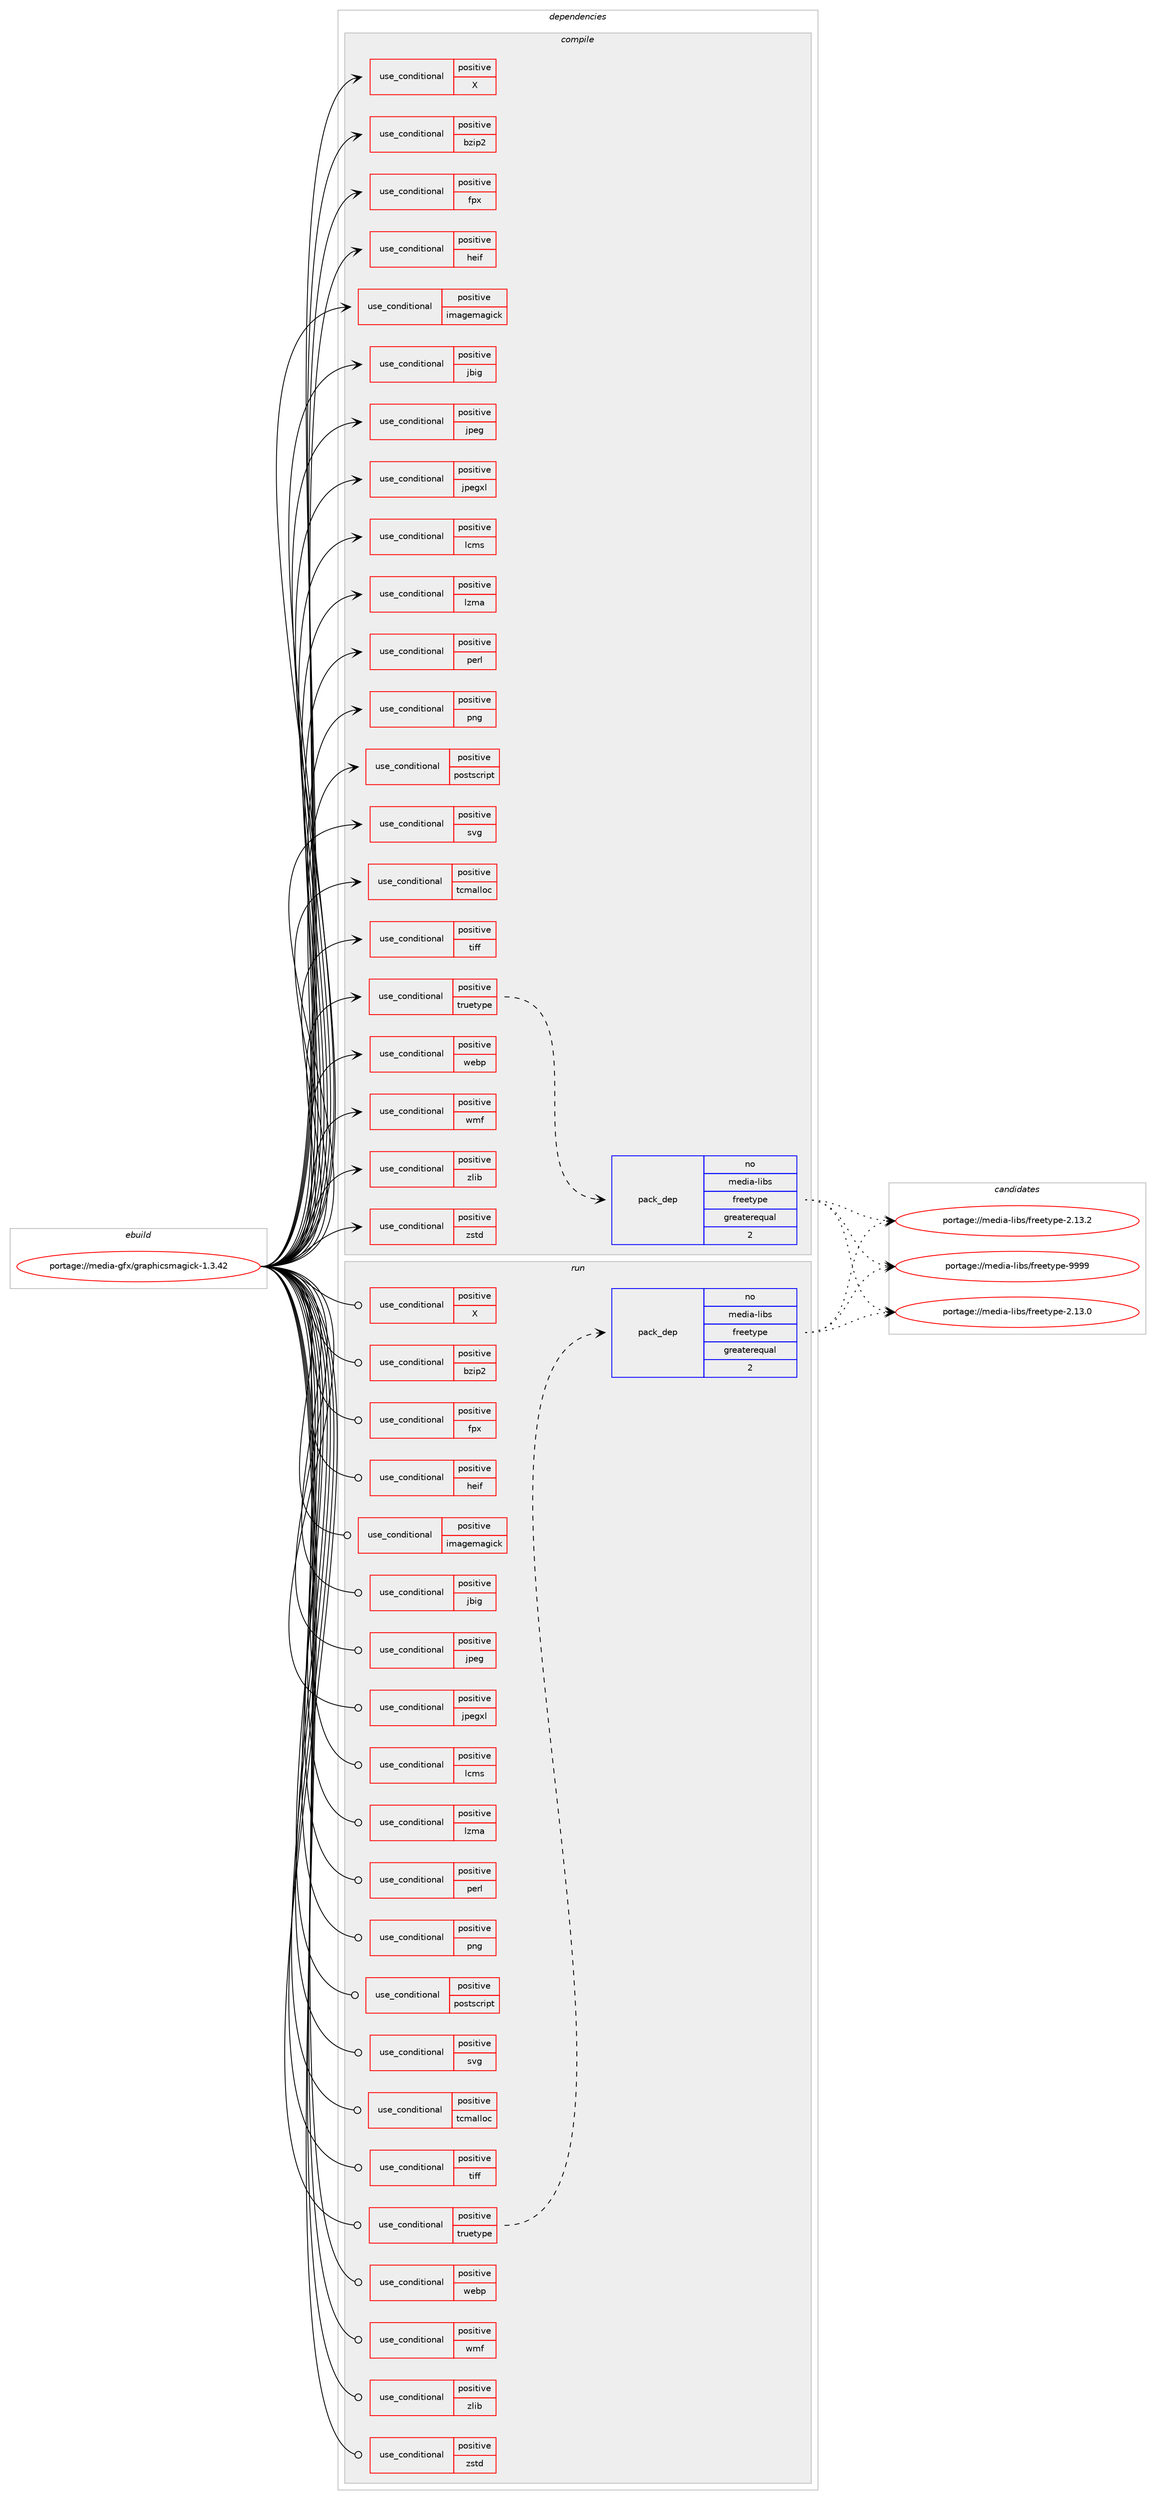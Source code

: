 digraph prolog {

# *************
# Graph options
# *************

newrank=true;
concentrate=true;
compound=true;
graph [rankdir=LR,fontname=Helvetica,fontsize=10,ranksep=1.5];#, ranksep=2.5, nodesep=0.2];
edge  [arrowhead=vee];
node  [fontname=Helvetica,fontsize=10];

# **********
# The ebuild
# **********

subgraph cluster_leftcol {
color=gray;
rank=same;
label=<<i>ebuild</i>>;
id [label="portage://media-gfx/graphicsmagick-1.3.42", color=red, width=4, href="../media-gfx/graphicsmagick-1.3.42.svg"];
}

# ****************
# The dependencies
# ****************

subgraph cluster_midcol {
color=gray;
label=<<i>dependencies</i>>;
subgraph cluster_compile {
fillcolor="#eeeeee";
style=filled;
label=<<i>compile</i>>;
subgraph cond71200 {
dependency151137 [label=<<TABLE BORDER="0" CELLBORDER="1" CELLSPACING="0" CELLPADDING="4"><TR><TD ROWSPAN="3" CELLPADDING="10">use_conditional</TD></TR><TR><TD>positive</TD></TR><TR><TD>X</TD></TR></TABLE>>, shape=none, color=red];
# *** BEGIN UNKNOWN DEPENDENCY TYPE (TODO) ***
# dependency151137 -> package_dependency(portage://media-gfx/graphicsmagick-1.3.42,install,no,x11-libs,libSM,none,[,,],[],[])
# *** END UNKNOWN DEPENDENCY TYPE (TODO) ***

# *** BEGIN UNKNOWN DEPENDENCY TYPE (TODO) ***
# dependency151137 -> package_dependency(portage://media-gfx/graphicsmagick-1.3.42,install,no,x11-libs,libX11,none,[,,],[],[])
# *** END UNKNOWN DEPENDENCY TYPE (TODO) ***

# *** BEGIN UNKNOWN DEPENDENCY TYPE (TODO) ***
# dependency151137 -> package_dependency(portage://media-gfx/graphicsmagick-1.3.42,install,no,x11-libs,libXext,none,[,,],[],[])
# *** END UNKNOWN DEPENDENCY TYPE (TODO) ***

}
id:e -> dependency151137:w [weight=20,style="solid",arrowhead="vee"];
subgraph cond71201 {
dependency151138 [label=<<TABLE BORDER="0" CELLBORDER="1" CELLSPACING="0" CELLPADDING="4"><TR><TD ROWSPAN="3" CELLPADDING="10">use_conditional</TD></TR><TR><TD>positive</TD></TR><TR><TD>bzip2</TD></TR></TABLE>>, shape=none, color=red];
# *** BEGIN UNKNOWN DEPENDENCY TYPE (TODO) ***
# dependency151138 -> package_dependency(portage://media-gfx/graphicsmagick-1.3.42,install,no,app-arch,bzip2,none,[,,],[],[])
# *** END UNKNOWN DEPENDENCY TYPE (TODO) ***

}
id:e -> dependency151138:w [weight=20,style="solid",arrowhead="vee"];
subgraph cond71202 {
dependency151139 [label=<<TABLE BORDER="0" CELLBORDER="1" CELLSPACING="0" CELLPADDING="4"><TR><TD ROWSPAN="3" CELLPADDING="10">use_conditional</TD></TR><TR><TD>positive</TD></TR><TR><TD>fpx</TD></TR></TABLE>>, shape=none, color=red];
# *** BEGIN UNKNOWN DEPENDENCY TYPE (TODO) ***
# dependency151139 -> package_dependency(portage://media-gfx/graphicsmagick-1.3.42,install,no,media-libs,libfpx,none,[,,],[],[])
# *** END UNKNOWN DEPENDENCY TYPE (TODO) ***

}
id:e -> dependency151139:w [weight=20,style="solid",arrowhead="vee"];
subgraph cond71203 {
dependency151140 [label=<<TABLE BORDER="0" CELLBORDER="1" CELLSPACING="0" CELLPADDING="4"><TR><TD ROWSPAN="3" CELLPADDING="10">use_conditional</TD></TR><TR><TD>positive</TD></TR><TR><TD>heif</TD></TR></TABLE>>, shape=none, color=red];
# *** BEGIN UNKNOWN DEPENDENCY TYPE (TODO) ***
# dependency151140 -> package_dependency(portage://media-gfx/graphicsmagick-1.3.42,install,no,media-libs,libheif,none,[,,],any_same_slot,[])
# *** END UNKNOWN DEPENDENCY TYPE (TODO) ***

}
id:e -> dependency151140:w [weight=20,style="solid",arrowhead="vee"];
subgraph cond71204 {
dependency151141 [label=<<TABLE BORDER="0" CELLBORDER="1" CELLSPACING="0" CELLPADDING="4"><TR><TD ROWSPAN="3" CELLPADDING="10">use_conditional</TD></TR><TR><TD>positive</TD></TR><TR><TD>imagemagick</TD></TR></TABLE>>, shape=none, color=red];
# *** BEGIN UNKNOWN DEPENDENCY TYPE (TODO) ***
# dependency151141 -> package_dependency(portage://media-gfx/graphicsmagick-1.3.42,install,weak,media-gfx,imagemagick,none,[,,],[],[])
# *** END UNKNOWN DEPENDENCY TYPE (TODO) ***

}
id:e -> dependency151141:w [weight=20,style="solid",arrowhead="vee"];
subgraph cond71205 {
dependency151142 [label=<<TABLE BORDER="0" CELLBORDER="1" CELLSPACING="0" CELLPADDING="4"><TR><TD ROWSPAN="3" CELLPADDING="10">use_conditional</TD></TR><TR><TD>positive</TD></TR><TR><TD>jbig</TD></TR></TABLE>>, shape=none, color=red];
# *** BEGIN UNKNOWN DEPENDENCY TYPE (TODO) ***
# dependency151142 -> package_dependency(portage://media-gfx/graphicsmagick-1.3.42,install,no,media-libs,jbigkit,none,[,,],[],[])
# *** END UNKNOWN DEPENDENCY TYPE (TODO) ***

}
id:e -> dependency151142:w [weight=20,style="solid",arrowhead="vee"];
subgraph cond71206 {
dependency151143 [label=<<TABLE BORDER="0" CELLBORDER="1" CELLSPACING="0" CELLPADDING="4"><TR><TD ROWSPAN="3" CELLPADDING="10">use_conditional</TD></TR><TR><TD>positive</TD></TR><TR><TD>jpeg</TD></TR></TABLE>>, shape=none, color=red];
# *** BEGIN UNKNOWN DEPENDENCY TYPE (TODO) ***
# dependency151143 -> package_dependency(portage://media-gfx/graphicsmagick-1.3.42,install,no,media-libs,libjpeg-turbo,none,[,,],any_same_slot,[])
# *** END UNKNOWN DEPENDENCY TYPE (TODO) ***

}
id:e -> dependency151143:w [weight=20,style="solid",arrowhead="vee"];
subgraph cond71207 {
dependency151144 [label=<<TABLE BORDER="0" CELLBORDER="1" CELLSPACING="0" CELLPADDING="4"><TR><TD ROWSPAN="3" CELLPADDING="10">use_conditional</TD></TR><TR><TD>positive</TD></TR><TR><TD>jpegxl</TD></TR></TABLE>>, shape=none, color=red];
# *** BEGIN UNKNOWN DEPENDENCY TYPE (TODO) ***
# dependency151144 -> package_dependency(portage://media-gfx/graphicsmagick-1.3.42,install,no,media-libs,libjxl,none,[,,],any_same_slot,[])
# *** END UNKNOWN DEPENDENCY TYPE (TODO) ***

}
id:e -> dependency151144:w [weight=20,style="solid",arrowhead="vee"];
subgraph cond71208 {
dependency151145 [label=<<TABLE BORDER="0" CELLBORDER="1" CELLSPACING="0" CELLPADDING="4"><TR><TD ROWSPAN="3" CELLPADDING="10">use_conditional</TD></TR><TR><TD>positive</TD></TR><TR><TD>lcms</TD></TR></TABLE>>, shape=none, color=red];
# *** BEGIN UNKNOWN DEPENDENCY TYPE (TODO) ***
# dependency151145 -> package_dependency(portage://media-gfx/graphicsmagick-1.3.42,install,no,media-libs,lcms,none,[,,],[slot(2)],[])
# *** END UNKNOWN DEPENDENCY TYPE (TODO) ***

}
id:e -> dependency151145:w [weight=20,style="solid",arrowhead="vee"];
subgraph cond71209 {
dependency151146 [label=<<TABLE BORDER="0" CELLBORDER="1" CELLSPACING="0" CELLPADDING="4"><TR><TD ROWSPAN="3" CELLPADDING="10">use_conditional</TD></TR><TR><TD>positive</TD></TR><TR><TD>lzma</TD></TR></TABLE>>, shape=none, color=red];
# *** BEGIN UNKNOWN DEPENDENCY TYPE (TODO) ***
# dependency151146 -> package_dependency(portage://media-gfx/graphicsmagick-1.3.42,install,no,app-arch,xz-utils,none,[,,],[],[])
# *** END UNKNOWN DEPENDENCY TYPE (TODO) ***

}
id:e -> dependency151146:w [weight=20,style="solid",arrowhead="vee"];
subgraph cond71210 {
dependency151147 [label=<<TABLE BORDER="0" CELLBORDER="1" CELLSPACING="0" CELLPADDING="4"><TR><TD ROWSPAN="3" CELLPADDING="10">use_conditional</TD></TR><TR><TD>positive</TD></TR><TR><TD>perl</TD></TR></TABLE>>, shape=none, color=red];
# *** BEGIN UNKNOWN DEPENDENCY TYPE (TODO) ***
# dependency151147 -> package_dependency(portage://media-gfx/graphicsmagick-1.3.42,install,no,dev-lang,perl,none,[,,],any_same_slot,[])
# *** END UNKNOWN DEPENDENCY TYPE (TODO) ***

}
id:e -> dependency151147:w [weight=20,style="solid",arrowhead="vee"];
subgraph cond71211 {
dependency151148 [label=<<TABLE BORDER="0" CELLBORDER="1" CELLSPACING="0" CELLPADDING="4"><TR><TD ROWSPAN="3" CELLPADDING="10">use_conditional</TD></TR><TR><TD>positive</TD></TR><TR><TD>png</TD></TR></TABLE>>, shape=none, color=red];
# *** BEGIN UNKNOWN DEPENDENCY TYPE (TODO) ***
# dependency151148 -> package_dependency(portage://media-gfx/graphicsmagick-1.3.42,install,no,media-libs,libpng,none,[,,],any_same_slot,[])
# *** END UNKNOWN DEPENDENCY TYPE (TODO) ***

}
id:e -> dependency151148:w [weight=20,style="solid",arrowhead="vee"];
subgraph cond71212 {
dependency151149 [label=<<TABLE BORDER="0" CELLBORDER="1" CELLSPACING="0" CELLPADDING="4"><TR><TD ROWSPAN="3" CELLPADDING="10">use_conditional</TD></TR><TR><TD>positive</TD></TR><TR><TD>postscript</TD></TR></TABLE>>, shape=none, color=red];
# *** BEGIN UNKNOWN DEPENDENCY TYPE (TODO) ***
# dependency151149 -> package_dependency(portage://media-gfx/graphicsmagick-1.3.42,install,no,app-text,ghostscript-gpl,none,[,,],[],[])
# *** END UNKNOWN DEPENDENCY TYPE (TODO) ***

}
id:e -> dependency151149:w [weight=20,style="solid",arrowhead="vee"];
subgraph cond71213 {
dependency151150 [label=<<TABLE BORDER="0" CELLBORDER="1" CELLSPACING="0" CELLPADDING="4"><TR><TD ROWSPAN="3" CELLPADDING="10">use_conditional</TD></TR><TR><TD>positive</TD></TR><TR><TD>svg</TD></TR></TABLE>>, shape=none, color=red];
# *** BEGIN UNKNOWN DEPENDENCY TYPE (TODO) ***
# dependency151150 -> package_dependency(portage://media-gfx/graphicsmagick-1.3.42,install,no,dev-libs,libxml2,none,[,,],[],[])
# *** END UNKNOWN DEPENDENCY TYPE (TODO) ***

}
id:e -> dependency151150:w [weight=20,style="solid",arrowhead="vee"];
subgraph cond71214 {
dependency151151 [label=<<TABLE BORDER="0" CELLBORDER="1" CELLSPACING="0" CELLPADDING="4"><TR><TD ROWSPAN="3" CELLPADDING="10">use_conditional</TD></TR><TR><TD>positive</TD></TR><TR><TD>tcmalloc</TD></TR></TABLE>>, shape=none, color=red];
# *** BEGIN UNKNOWN DEPENDENCY TYPE (TODO) ***
# dependency151151 -> package_dependency(portage://media-gfx/graphicsmagick-1.3.42,install,no,dev-util,google-perftools,none,[,,],any_same_slot,[])
# *** END UNKNOWN DEPENDENCY TYPE (TODO) ***

}
id:e -> dependency151151:w [weight=20,style="solid",arrowhead="vee"];
subgraph cond71215 {
dependency151152 [label=<<TABLE BORDER="0" CELLBORDER="1" CELLSPACING="0" CELLPADDING="4"><TR><TD ROWSPAN="3" CELLPADDING="10">use_conditional</TD></TR><TR><TD>positive</TD></TR><TR><TD>tiff</TD></TR></TABLE>>, shape=none, color=red];
# *** BEGIN UNKNOWN DEPENDENCY TYPE (TODO) ***
# dependency151152 -> package_dependency(portage://media-gfx/graphicsmagick-1.3.42,install,no,media-libs,tiff,none,[,,],any_same_slot,[])
# *** END UNKNOWN DEPENDENCY TYPE (TODO) ***

}
id:e -> dependency151152:w [weight=20,style="solid",arrowhead="vee"];
subgraph cond71216 {
dependency151153 [label=<<TABLE BORDER="0" CELLBORDER="1" CELLSPACING="0" CELLPADDING="4"><TR><TD ROWSPAN="3" CELLPADDING="10">use_conditional</TD></TR><TR><TD>positive</TD></TR><TR><TD>truetype</TD></TR></TABLE>>, shape=none, color=red];
# *** BEGIN UNKNOWN DEPENDENCY TYPE (TODO) ***
# dependency151153 -> package_dependency(portage://media-gfx/graphicsmagick-1.3.42,install,no,media-fonts,urw-fonts,none,[,,],[],[])
# *** END UNKNOWN DEPENDENCY TYPE (TODO) ***

subgraph pack77654 {
dependency151154 [label=<<TABLE BORDER="0" CELLBORDER="1" CELLSPACING="0" CELLPADDING="4" WIDTH="220"><TR><TD ROWSPAN="6" CELLPADDING="30">pack_dep</TD></TR><TR><TD WIDTH="110">no</TD></TR><TR><TD>media-libs</TD></TR><TR><TD>freetype</TD></TR><TR><TD>greaterequal</TD></TR><TR><TD>2</TD></TR></TABLE>>, shape=none, color=blue];
}
dependency151153:e -> dependency151154:w [weight=20,style="dashed",arrowhead="vee"];
}
id:e -> dependency151153:w [weight=20,style="solid",arrowhead="vee"];
subgraph cond71217 {
dependency151155 [label=<<TABLE BORDER="0" CELLBORDER="1" CELLSPACING="0" CELLPADDING="4"><TR><TD ROWSPAN="3" CELLPADDING="10">use_conditional</TD></TR><TR><TD>positive</TD></TR><TR><TD>webp</TD></TR></TABLE>>, shape=none, color=red];
# *** BEGIN UNKNOWN DEPENDENCY TYPE (TODO) ***
# dependency151155 -> package_dependency(portage://media-gfx/graphicsmagick-1.3.42,install,no,media-libs,libwebp,none,[,,],any_same_slot,[])
# *** END UNKNOWN DEPENDENCY TYPE (TODO) ***

}
id:e -> dependency151155:w [weight=20,style="solid",arrowhead="vee"];
subgraph cond71218 {
dependency151156 [label=<<TABLE BORDER="0" CELLBORDER="1" CELLSPACING="0" CELLPADDING="4"><TR><TD ROWSPAN="3" CELLPADDING="10">use_conditional</TD></TR><TR><TD>positive</TD></TR><TR><TD>wmf</TD></TR></TABLE>>, shape=none, color=red];
# *** BEGIN UNKNOWN DEPENDENCY TYPE (TODO) ***
# dependency151156 -> package_dependency(portage://media-gfx/graphicsmagick-1.3.42,install,no,media-libs,libwmf,none,[,,],[],[])
# *** END UNKNOWN DEPENDENCY TYPE (TODO) ***

}
id:e -> dependency151156:w [weight=20,style="solid",arrowhead="vee"];
subgraph cond71219 {
dependency151157 [label=<<TABLE BORDER="0" CELLBORDER="1" CELLSPACING="0" CELLPADDING="4"><TR><TD ROWSPAN="3" CELLPADDING="10">use_conditional</TD></TR><TR><TD>positive</TD></TR><TR><TD>zlib</TD></TR></TABLE>>, shape=none, color=red];
# *** BEGIN UNKNOWN DEPENDENCY TYPE (TODO) ***
# dependency151157 -> package_dependency(portage://media-gfx/graphicsmagick-1.3.42,install,no,sys-libs,zlib,none,[,,],[],[])
# *** END UNKNOWN DEPENDENCY TYPE (TODO) ***

}
id:e -> dependency151157:w [weight=20,style="solid",arrowhead="vee"];
subgraph cond71220 {
dependency151158 [label=<<TABLE BORDER="0" CELLBORDER="1" CELLSPACING="0" CELLPADDING="4"><TR><TD ROWSPAN="3" CELLPADDING="10">use_conditional</TD></TR><TR><TD>positive</TD></TR><TR><TD>zstd</TD></TR></TABLE>>, shape=none, color=red];
# *** BEGIN UNKNOWN DEPENDENCY TYPE (TODO) ***
# dependency151158 -> package_dependency(portage://media-gfx/graphicsmagick-1.3.42,install,no,app-arch,zstd,none,[,,],any_same_slot,[])
# *** END UNKNOWN DEPENDENCY TYPE (TODO) ***

}
id:e -> dependency151158:w [weight=20,style="solid",arrowhead="vee"];
# *** BEGIN UNKNOWN DEPENDENCY TYPE (TODO) ***
# id -> package_dependency(portage://media-gfx/graphicsmagick-1.3.42,install,no,dev-libs,libltdl,none,[,,],[],[])
# *** END UNKNOWN DEPENDENCY TYPE (TODO) ***

}
subgraph cluster_compileandrun {
fillcolor="#eeeeee";
style=filled;
label=<<i>compile and run</i>>;
}
subgraph cluster_run {
fillcolor="#eeeeee";
style=filled;
label=<<i>run</i>>;
subgraph cond71221 {
dependency151159 [label=<<TABLE BORDER="0" CELLBORDER="1" CELLSPACING="0" CELLPADDING="4"><TR><TD ROWSPAN="3" CELLPADDING="10">use_conditional</TD></TR><TR><TD>positive</TD></TR><TR><TD>X</TD></TR></TABLE>>, shape=none, color=red];
# *** BEGIN UNKNOWN DEPENDENCY TYPE (TODO) ***
# dependency151159 -> package_dependency(portage://media-gfx/graphicsmagick-1.3.42,run,no,x11-libs,libSM,none,[,,],[],[])
# *** END UNKNOWN DEPENDENCY TYPE (TODO) ***

# *** BEGIN UNKNOWN DEPENDENCY TYPE (TODO) ***
# dependency151159 -> package_dependency(portage://media-gfx/graphicsmagick-1.3.42,run,no,x11-libs,libX11,none,[,,],[],[])
# *** END UNKNOWN DEPENDENCY TYPE (TODO) ***

# *** BEGIN UNKNOWN DEPENDENCY TYPE (TODO) ***
# dependency151159 -> package_dependency(portage://media-gfx/graphicsmagick-1.3.42,run,no,x11-libs,libXext,none,[,,],[],[])
# *** END UNKNOWN DEPENDENCY TYPE (TODO) ***

}
id:e -> dependency151159:w [weight=20,style="solid",arrowhead="odot"];
subgraph cond71222 {
dependency151160 [label=<<TABLE BORDER="0" CELLBORDER="1" CELLSPACING="0" CELLPADDING="4"><TR><TD ROWSPAN="3" CELLPADDING="10">use_conditional</TD></TR><TR><TD>positive</TD></TR><TR><TD>bzip2</TD></TR></TABLE>>, shape=none, color=red];
# *** BEGIN UNKNOWN DEPENDENCY TYPE (TODO) ***
# dependency151160 -> package_dependency(portage://media-gfx/graphicsmagick-1.3.42,run,no,app-arch,bzip2,none,[,,],[],[])
# *** END UNKNOWN DEPENDENCY TYPE (TODO) ***

}
id:e -> dependency151160:w [weight=20,style="solid",arrowhead="odot"];
subgraph cond71223 {
dependency151161 [label=<<TABLE BORDER="0" CELLBORDER="1" CELLSPACING="0" CELLPADDING="4"><TR><TD ROWSPAN="3" CELLPADDING="10">use_conditional</TD></TR><TR><TD>positive</TD></TR><TR><TD>fpx</TD></TR></TABLE>>, shape=none, color=red];
# *** BEGIN UNKNOWN DEPENDENCY TYPE (TODO) ***
# dependency151161 -> package_dependency(portage://media-gfx/graphicsmagick-1.3.42,run,no,media-libs,libfpx,none,[,,],[],[])
# *** END UNKNOWN DEPENDENCY TYPE (TODO) ***

}
id:e -> dependency151161:w [weight=20,style="solid",arrowhead="odot"];
subgraph cond71224 {
dependency151162 [label=<<TABLE BORDER="0" CELLBORDER="1" CELLSPACING="0" CELLPADDING="4"><TR><TD ROWSPAN="3" CELLPADDING="10">use_conditional</TD></TR><TR><TD>positive</TD></TR><TR><TD>heif</TD></TR></TABLE>>, shape=none, color=red];
# *** BEGIN UNKNOWN DEPENDENCY TYPE (TODO) ***
# dependency151162 -> package_dependency(portage://media-gfx/graphicsmagick-1.3.42,run,no,media-libs,libheif,none,[,,],any_same_slot,[])
# *** END UNKNOWN DEPENDENCY TYPE (TODO) ***

}
id:e -> dependency151162:w [weight=20,style="solid",arrowhead="odot"];
subgraph cond71225 {
dependency151163 [label=<<TABLE BORDER="0" CELLBORDER="1" CELLSPACING="0" CELLPADDING="4"><TR><TD ROWSPAN="3" CELLPADDING="10">use_conditional</TD></TR><TR><TD>positive</TD></TR><TR><TD>imagemagick</TD></TR></TABLE>>, shape=none, color=red];
# *** BEGIN UNKNOWN DEPENDENCY TYPE (TODO) ***
# dependency151163 -> package_dependency(portage://media-gfx/graphicsmagick-1.3.42,run,weak,media-gfx,imagemagick,none,[,,],[],[])
# *** END UNKNOWN DEPENDENCY TYPE (TODO) ***

}
id:e -> dependency151163:w [weight=20,style="solid",arrowhead="odot"];
subgraph cond71226 {
dependency151164 [label=<<TABLE BORDER="0" CELLBORDER="1" CELLSPACING="0" CELLPADDING="4"><TR><TD ROWSPAN="3" CELLPADDING="10">use_conditional</TD></TR><TR><TD>positive</TD></TR><TR><TD>jbig</TD></TR></TABLE>>, shape=none, color=red];
# *** BEGIN UNKNOWN DEPENDENCY TYPE (TODO) ***
# dependency151164 -> package_dependency(portage://media-gfx/graphicsmagick-1.3.42,run,no,media-libs,jbigkit,none,[,,],[],[])
# *** END UNKNOWN DEPENDENCY TYPE (TODO) ***

}
id:e -> dependency151164:w [weight=20,style="solid",arrowhead="odot"];
subgraph cond71227 {
dependency151165 [label=<<TABLE BORDER="0" CELLBORDER="1" CELLSPACING="0" CELLPADDING="4"><TR><TD ROWSPAN="3" CELLPADDING="10">use_conditional</TD></TR><TR><TD>positive</TD></TR><TR><TD>jpeg</TD></TR></TABLE>>, shape=none, color=red];
# *** BEGIN UNKNOWN DEPENDENCY TYPE (TODO) ***
# dependency151165 -> package_dependency(portage://media-gfx/graphicsmagick-1.3.42,run,no,media-libs,libjpeg-turbo,none,[,,],any_same_slot,[])
# *** END UNKNOWN DEPENDENCY TYPE (TODO) ***

}
id:e -> dependency151165:w [weight=20,style="solid",arrowhead="odot"];
subgraph cond71228 {
dependency151166 [label=<<TABLE BORDER="0" CELLBORDER="1" CELLSPACING="0" CELLPADDING="4"><TR><TD ROWSPAN="3" CELLPADDING="10">use_conditional</TD></TR><TR><TD>positive</TD></TR><TR><TD>jpegxl</TD></TR></TABLE>>, shape=none, color=red];
# *** BEGIN UNKNOWN DEPENDENCY TYPE (TODO) ***
# dependency151166 -> package_dependency(portage://media-gfx/graphicsmagick-1.3.42,run,no,media-libs,libjxl,none,[,,],any_same_slot,[])
# *** END UNKNOWN DEPENDENCY TYPE (TODO) ***

}
id:e -> dependency151166:w [weight=20,style="solid",arrowhead="odot"];
subgraph cond71229 {
dependency151167 [label=<<TABLE BORDER="0" CELLBORDER="1" CELLSPACING="0" CELLPADDING="4"><TR><TD ROWSPAN="3" CELLPADDING="10">use_conditional</TD></TR><TR><TD>positive</TD></TR><TR><TD>lcms</TD></TR></TABLE>>, shape=none, color=red];
# *** BEGIN UNKNOWN DEPENDENCY TYPE (TODO) ***
# dependency151167 -> package_dependency(portage://media-gfx/graphicsmagick-1.3.42,run,no,media-libs,lcms,none,[,,],[slot(2)],[])
# *** END UNKNOWN DEPENDENCY TYPE (TODO) ***

}
id:e -> dependency151167:w [weight=20,style="solid",arrowhead="odot"];
subgraph cond71230 {
dependency151168 [label=<<TABLE BORDER="0" CELLBORDER="1" CELLSPACING="0" CELLPADDING="4"><TR><TD ROWSPAN="3" CELLPADDING="10">use_conditional</TD></TR><TR><TD>positive</TD></TR><TR><TD>lzma</TD></TR></TABLE>>, shape=none, color=red];
# *** BEGIN UNKNOWN DEPENDENCY TYPE (TODO) ***
# dependency151168 -> package_dependency(portage://media-gfx/graphicsmagick-1.3.42,run,no,app-arch,xz-utils,none,[,,],[],[])
# *** END UNKNOWN DEPENDENCY TYPE (TODO) ***

}
id:e -> dependency151168:w [weight=20,style="solid",arrowhead="odot"];
subgraph cond71231 {
dependency151169 [label=<<TABLE BORDER="0" CELLBORDER="1" CELLSPACING="0" CELLPADDING="4"><TR><TD ROWSPAN="3" CELLPADDING="10">use_conditional</TD></TR><TR><TD>positive</TD></TR><TR><TD>perl</TD></TR></TABLE>>, shape=none, color=red];
# *** BEGIN UNKNOWN DEPENDENCY TYPE (TODO) ***
# dependency151169 -> package_dependency(portage://media-gfx/graphicsmagick-1.3.42,run,no,dev-lang,perl,none,[,,],any_same_slot,[])
# *** END UNKNOWN DEPENDENCY TYPE (TODO) ***

}
id:e -> dependency151169:w [weight=20,style="solid",arrowhead="odot"];
subgraph cond71232 {
dependency151170 [label=<<TABLE BORDER="0" CELLBORDER="1" CELLSPACING="0" CELLPADDING="4"><TR><TD ROWSPAN="3" CELLPADDING="10">use_conditional</TD></TR><TR><TD>positive</TD></TR><TR><TD>png</TD></TR></TABLE>>, shape=none, color=red];
# *** BEGIN UNKNOWN DEPENDENCY TYPE (TODO) ***
# dependency151170 -> package_dependency(portage://media-gfx/graphicsmagick-1.3.42,run,no,media-libs,libpng,none,[,,],any_same_slot,[])
# *** END UNKNOWN DEPENDENCY TYPE (TODO) ***

}
id:e -> dependency151170:w [weight=20,style="solid",arrowhead="odot"];
subgraph cond71233 {
dependency151171 [label=<<TABLE BORDER="0" CELLBORDER="1" CELLSPACING="0" CELLPADDING="4"><TR><TD ROWSPAN="3" CELLPADDING="10">use_conditional</TD></TR><TR><TD>positive</TD></TR><TR><TD>postscript</TD></TR></TABLE>>, shape=none, color=red];
# *** BEGIN UNKNOWN DEPENDENCY TYPE (TODO) ***
# dependency151171 -> package_dependency(portage://media-gfx/graphicsmagick-1.3.42,run,no,app-text,ghostscript-gpl,none,[,,],[],[])
# *** END UNKNOWN DEPENDENCY TYPE (TODO) ***

}
id:e -> dependency151171:w [weight=20,style="solid",arrowhead="odot"];
subgraph cond71234 {
dependency151172 [label=<<TABLE BORDER="0" CELLBORDER="1" CELLSPACING="0" CELLPADDING="4"><TR><TD ROWSPAN="3" CELLPADDING="10">use_conditional</TD></TR><TR><TD>positive</TD></TR><TR><TD>svg</TD></TR></TABLE>>, shape=none, color=red];
# *** BEGIN UNKNOWN DEPENDENCY TYPE (TODO) ***
# dependency151172 -> package_dependency(portage://media-gfx/graphicsmagick-1.3.42,run,no,dev-libs,libxml2,none,[,,],[],[])
# *** END UNKNOWN DEPENDENCY TYPE (TODO) ***

}
id:e -> dependency151172:w [weight=20,style="solid",arrowhead="odot"];
subgraph cond71235 {
dependency151173 [label=<<TABLE BORDER="0" CELLBORDER="1" CELLSPACING="0" CELLPADDING="4"><TR><TD ROWSPAN="3" CELLPADDING="10">use_conditional</TD></TR><TR><TD>positive</TD></TR><TR><TD>tcmalloc</TD></TR></TABLE>>, shape=none, color=red];
# *** BEGIN UNKNOWN DEPENDENCY TYPE (TODO) ***
# dependency151173 -> package_dependency(portage://media-gfx/graphicsmagick-1.3.42,run,no,dev-util,google-perftools,none,[,,],any_same_slot,[])
# *** END UNKNOWN DEPENDENCY TYPE (TODO) ***

}
id:e -> dependency151173:w [weight=20,style="solid",arrowhead="odot"];
subgraph cond71236 {
dependency151174 [label=<<TABLE BORDER="0" CELLBORDER="1" CELLSPACING="0" CELLPADDING="4"><TR><TD ROWSPAN="3" CELLPADDING="10">use_conditional</TD></TR><TR><TD>positive</TD></TR><TR><TD>tiff</TD></TR></TABLE>>, shape=none, color=red];
# *** BEGIN UNKNOWN DEPENDENCY TYPE (TODO) ***
# dependency151174 -> package_dependency(portage://media-gfx/graphicsmagick-1.3.42,run,no,media-libs,tiff,none,[,,],any_same_slot,[])
# *** END UNKNOWN DEPENDENCY TYPE (TODO) ***

}
id:e -> dependency151174:w [weight=20,style="solid",arrowhead="odot"];
subgraph cond71237 {
dependency151175 [label=<<TABLE BORDER="0" CELLBORDER="1" CELLSPACING="0" CELLPADDING="4"><TR><TD ROWSPAN="3" CELLPADDING="10">use_conditional</TD></TR><TR><TD>positive</TD></TR><TR><TD>truetype</TD></TR></TABLE>>, shape=none, color=red];
# *** BEGIN UNKNOWN DEPENDENCY TYPE (TODO) ***
# dependency151175 -> package_dependency(portage://media-gfx/graphicsmagick-1.3.42,run,no,media-fonts,urw-fonts,none,[,,],[],[])
# *** END UNKNOWN DEPENDENCY TYPE (TODO) ***

subgraph pack77655 {
dependency151176 [label=<<TABLE BORDER="0" CELLBORDER="1" CELLSPACING="0" CELLPADDING="4" WIDTH="220"><TR><TD ROWSPAN="6" CELLPADDING="30">pack_dep</TD></TR><TR><TD WIDTH="110">no</TD></TR><TR><TD>media-libs</TD></TR><TR><TD>freetype</TD></TR><TR><TD>greaterequal</TD></TR><TR><TD>2</TD></TR></TABLE>>, shape=none, color=blue];
}
dependency151175:e -> dependency151176:w [weight=20,style="dashed",arrowhead="vee"];
}
id:e -> dependency151175:w [weight=20,style="solid",arrowhead="odot"];
subgraph cond71238 {
dependency151177 [label=<<TABLE BORDER="0" CELLBORDER="1" CELLSPACING="0" CELLPADDING="4"><TR><TD ROWSPAN="3" CELLPADDING="10">use_conditional</TD></TR><TR><TD>positive</TD></TR><TR><TD>webp</TD></TR></TABLE>>, shape=none, color=red];
# *** BEGIN UNKNOWN DEPENDENCY TYPE (TODO) ***
# dependency151177 -> package_dependency(portage://media-gfx/graphicsmagick-1.3.42,run,no,media-libs,libwebp,none,[,,],any_same_slot,[])
# *** END UNKNOWN DEPENDENCY TYPE (TODO) ***

}
id:e -> dependency151177:w [weight=20,style="solid",arrowhead="odot"];
subgraph cond71239 {
dependency151178 [label=<<TABLE BORDER="0" CELLBORDER="1" CELLSPACING="0" CELLPADDING="4"><TR><TD ROWSPAN="3" CELLPADDING="10">use_conditional</TD></TR><TR><TD>positive</TD></TR><TR><TD>wmf</TD></TR></TABLE>>, shape=none, color=red];
# *** BEGIN UNKNOWN DEPENDENCY TYPE (TODO) ***
# dependency151178 -> package_dependency(portage://media-gfx/graphicsmagick-1.3.42,run,no,media-libs,libwmf,none,[,,],[],[])
# *** END UNKNOWN DEPENDENCY TYPE (TODO) ***

}
id:e -> dependency151178:w [weight=20,style="solid",arrowhead="odot"];
subgraph cond71240 {
dependency151179 [label=<<TABLE BORDER="0" CELLBORDER="1" CELLSPACING="0" CELLPADDING="4"><TR><TD ROWSPAN="3" CELLPADDING="10">use_conditional</TD></TR><TR><TD>positive</TD></TR><TR><TD>zlib</TD></TR></TABLE>>, shape=none, color=red];
# *** BEGIN UNKNOWN DEPENDENCY TYPE (TODO) ***
# dependency151179 -> package_dependency(portage://media-gfx/graphicsmagick-1.3.42,run,no,sys-libs,zlib,none,[,,],[],[])
# *** END UNKNOWN DEPENDENCY TYPE (TODO) ***

}
id:e -> dependency151179:w [weight=20,style="solid",arrowhead="odot"];
subgraph cond71241 {
dependency151180 [label=<<TABLE BORDER="0" CELLBORDER="1" CELLSPACING="0" CELLPADDING="4"><TR><TD ROWSPAN="3" CELLPADDING="10">use_conditional</TD></TR><TR><TD>positive</TD></TR><TR><TD>zstd</TD></TR></TABLE>>, shape=none, color=red];
# *** BEGIN UNKNOWN DEPENDENCY TYPE (TODO) ***
# dependency151180 -> package_dependency(portage://media-gfx/graphicsmagick-1.3.42,run,no,app-arch,zstd,none,[,,],any_same_slot,[])
# *** END UNKNOWN DEPENDENCY TYPE (TODO) ***

}
id:e -> dependency151180:w [weight=20,style="solid",arrowhead="odot"];
# *** BEGIN UNKNOWN DEPENDENCY TYPE (TODO) ***
# id -> package_dependency(portage://media-gfx/graphicsmagick-1.3.42,run,no,dev-libs,libltdl,none,[,,],[],[])
# *** END UNKNOWN DEPENDENCY TYPE (TODO) ***

}
}

# **************
# The candidates
# **************

subgraph cluster_choices {
rank=same;
color=gray;
label=<<i>candidates</i>>;

subgraph choice77654 {
color=black;
nodesep=1;
choice1091011001059745108105981154710211410110111612111210145504649514648 [label="portage://media-libs/freetype-2.13.0", color=red, width=4,href="../media-libs/freetype-2.13.0.svg"];
choice1091011001059745108105981154710211410110111612111210145504649514650 [label="portage://media-libs/freetype-2.13.2", color=red, width=4,href="../media-libs/freetype-2.13.2.svg"];
choice109101100105974510810598115471021141011011161211121014557575757 [label="portage://media-libs/freetype-9999", color=red, width=4,href="../media-libs/freetype-9999.svg"];
dependency151154:e -> choice1091011001059745108105981154710211410110111612111210145504649514648:w [style=dotted,weight="100"];
dependency151154:e -> choice1091011001059745108105981154710211410110111612111210145504649514650:w [style=dotted,weight="100"];
dependency151154:e -> choice109101100105974510810598115471021141011011161211121014557575757:w [style=dotted,weight="100"];
}
subgraph choice77655 {
color=black;
nodesep=1;
choice1091011001059745108105981154710211410110111612111210145504649514648 [label="portage://media-libs/freetype-2.13.0", color=red, width=4,href="../media-libs/freetype-2.13.0.svg"];
choice1091011001059745108105981154710211410110111612111210145504649514650 [label="portage://media-libs/freetype-2.13.2", color=red, width=4,href="../media-libs/freetype-2.13.2.svg"];
choice109101100105974510810598115471021141011011161211121014557575757 [label="portage://media-libs/freetype-9999", color=red, width=4,href="../media-libs/freetype-9999.svg"];
dependency151176:e -> choice1091011001059745108105981154710211410110111612111210145504649514648:w [style=dotted,weight="100"];
dependency151176:e -> choice1091011001059745108105981154710211410110111612111210145504649514650:w [style=dotted,weight="100"];
dependency151176:e -> choice109101100105974510810598115471021141011011161211121014557575757:w [style=dotted,weight="100"];
}
}

}
